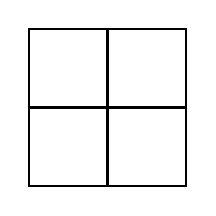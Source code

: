 \begin{tikzpicture}[thick]
  \coordinate (A) at (0,0);
  \coordinate (B) at (2,0);
  \coordinate (C) at (0,2);
  \coordinate (D) at (2,2);
  \coordinate (AB) at ($(A)!0.5!(B)$);
  \coordinate (AC) at ($(A)!0.5!(C)$);
  \coordinate (BD) at ($(B)!0.5!(D)$);
  \coordinate (CD) at ($(C)!0.5!(D)$);
  \coordinate (center) at ($(A)!0.5!(D)$);
  \coordinate (c1) at ($(A)!0.5!(center)$);
  \coordinate (c2) at ($(B)!0.5!(center)$);
  \coordinate (c3) at ($(C)!0.5!(center)$);
  \coordinate (c4) at ($(D)!0.5!(center)$);
  \draw (A) -- (B) -- (D) -- (C) -- cycle;
  \draw (AB) -- (CD);
  \draw (AC) -- (BD);

\end{tikzpicture}


%%% Local Variables:
%%% mode: latex
%%% TeX-master: "all"
%%% End:
